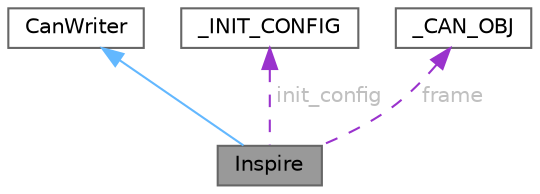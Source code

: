 digraph "Inspire"
{
 // LATEX_PDF_SIZE
  bgcolor="transparent";
  edge [fontname=Helvetica,fontsize=10,labelfontname=Helvetica,labelfontsize=10];
  node [fontname=Helvetica,fontsize=10,shape=box,height=0.2,width=0.4];
  Node1 [id="Node000001",label="Inspire",height=0.2,width=0.4,color="gray40", fillcolor="grey60", style="filled", fontcolor="black",tooltip="控制因时手运动的类，实现了基于CAN总线的通信"];
  Node2 -> Node1 [id="edge1_Node000001_Node000002",dir="back",color="steelblue1",style="solid",tooltip=" "];
  Node2 [id="Node000002",label="CanWriter",height=0.2,width=0.4,color="gray40", fillcolor="white", style="filled",URL="$class_can_writer.html",tooltip=" "];
  Node3 -> Node1 [id="edge2_Node000001_Node000003",dir="back",color="darkorchid3",style="dashed",tooltip=" ",label=" init_config",fontcolor="grey" ];
  Node3 [id="Node000003",label="_INIT_CONFIG",height=0.2,width=0.4,color="gray40", fillcolor="white", style="filled",URL="$struct___i_n_i_t___c_o_n_f_i_g.html",tooltip=" "];
  Node4 -> Node1 [id="edge3_Node000001_Node000004",dir="back",color="darkorchid3",style="dashed",tooltip=" ",label=" frame",fontcolor="grey" ];
  Node4 [id="Node000004",label="_CAN_OBJ",height=0.2,width=0.4,color="gray40", fillcolor="white", style="filled",URL="$struct___c_a_n___o_b_j.html",tooltip=" "];
}
